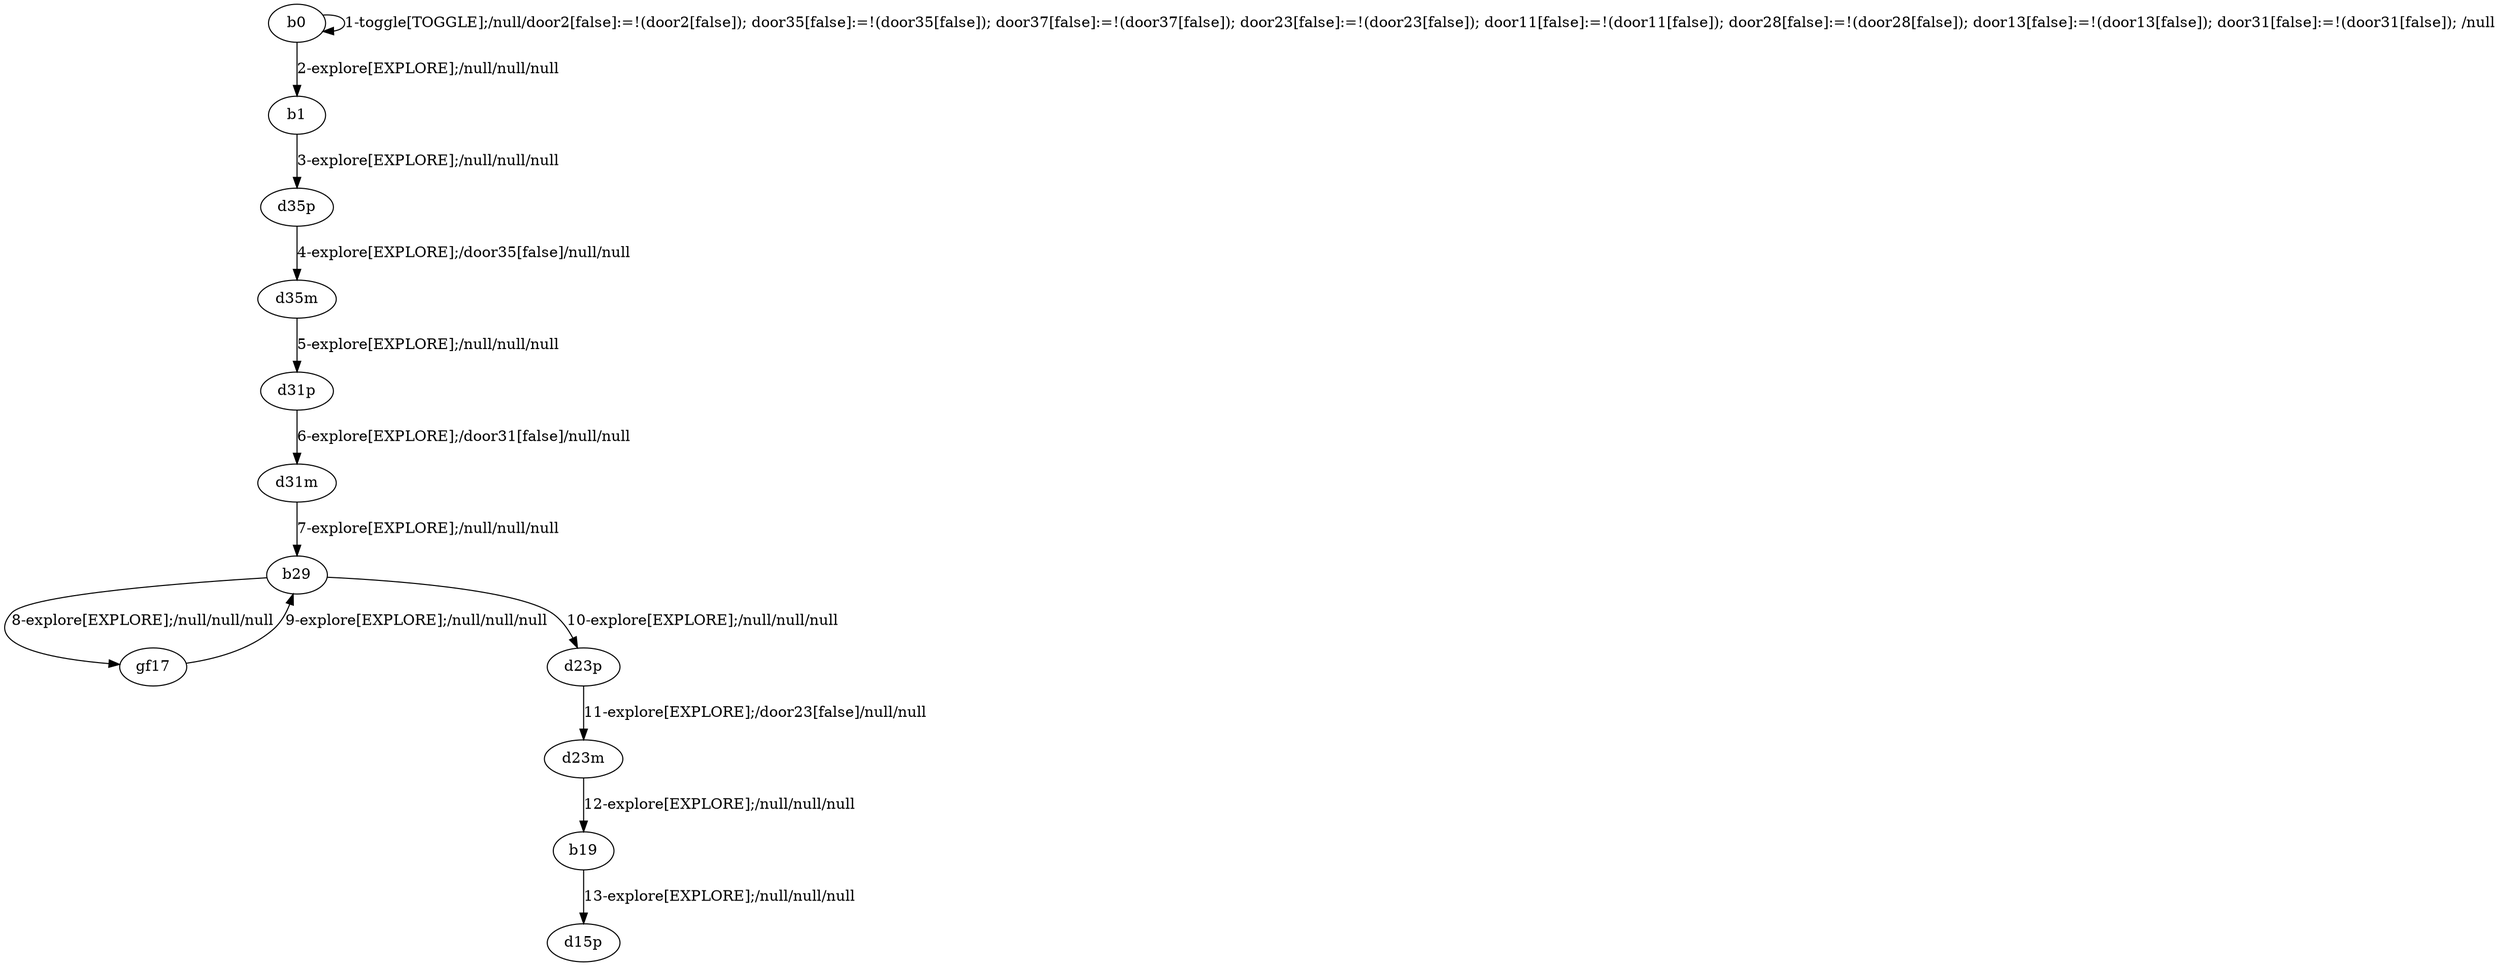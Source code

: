 # Total number of goals covered by this test: 2
# b29 --> gf17
# gf17 --> b29

digraph g {
"b0" -> "b0" [label = "1-toggle[TOGGLE];/null/door2[false]:=!(door2[false]); door35[false]:=!(door35[false]); door37[false]:=!(door37[false]); door23[false]:=!(door23[false]); door11[false]:=!(door11[false]); door28[false]:=!(door28[false]); door13[false]:=!(door13[false]); door31[false]:=!(door31[false]); /null"];
"b0" -> "b1" [label = "2-explore[EXPLORE];/null/null/null"];
"b1" -> "d35p" [label = "3-explore[EXPLORE];/null/null/null"];
"d35p" -> "d35m" [label = "4-explore[EXPLORE];/door35[false]/null/null"];
"d35m" -> "d31p" [label = "5-explore[EXPLORE];/null/null/null"];
"d31p" -> "d31m" [label = "6-explore[EXPLORE];/door31[false]/null/null"];
"d31m" -> "b29" [label = "7-explore[EXPLORE];/null/null/null"];
"b29" -> "gf17" [label = "8-explore[EXPLORE];/null/null/null"];
"gf17" -> "b29" [label = "9-explore[EXPLORE];/null/null/null"];
"b29" -> "d23p" [label = "10-explore[EXPLORE];/null/null/null"];
"d23p" -> "d23m" [label = "11-explore[EXPLORE];/door23[false]/null/null"];
"d23m" -> "b19" [label = "12-explore[EXPLORE];/null/null/null"];
"b19" -> "d15p" [label = "13-explore[EXPLORE];/null/null/null"];
}
